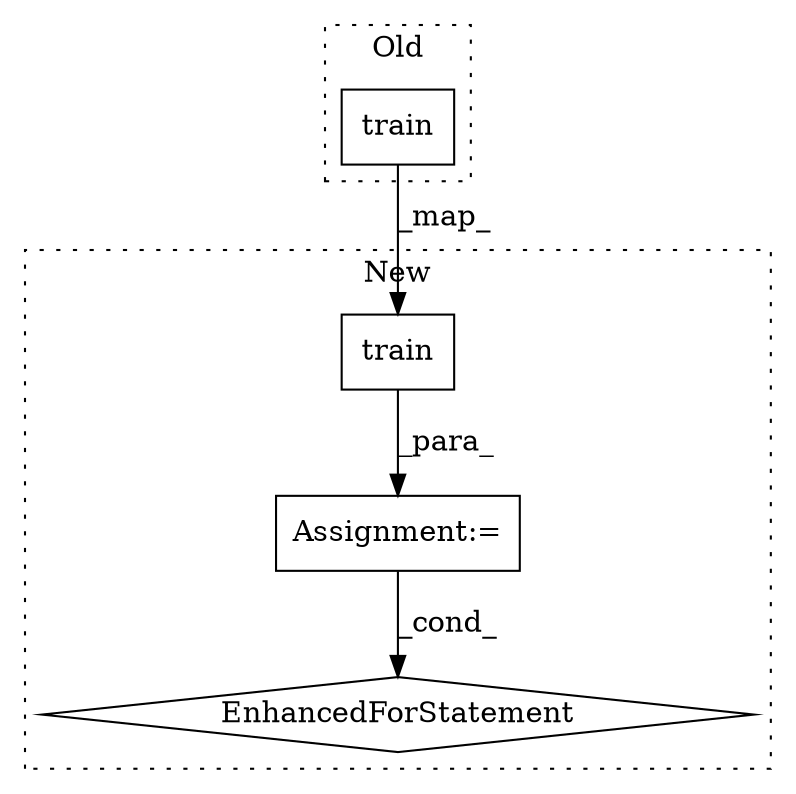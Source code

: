 digraph G {
subgraph cluster0 {
1 [label="train" a="32" s="5980" l="7" shape="box"];
label = "Old";
style="dotted";
}
subgraph cluster1 {
2 [label="train" a="32" s="6071" l="7" shape="box"];
3 [label="EnhancedForStatement" a="70" s="5970,6078" l="73,2" shape="diamond"];
4 [label="Assignment:=" a="7" s="5970,6078" l="73,2" shape="box"];
label = "New";
style="dotted";
}
1 -> 2 [label="_map_"];
2 -> 4 [label="_para_"];
4 -> 3 [label="_cond_"];
}